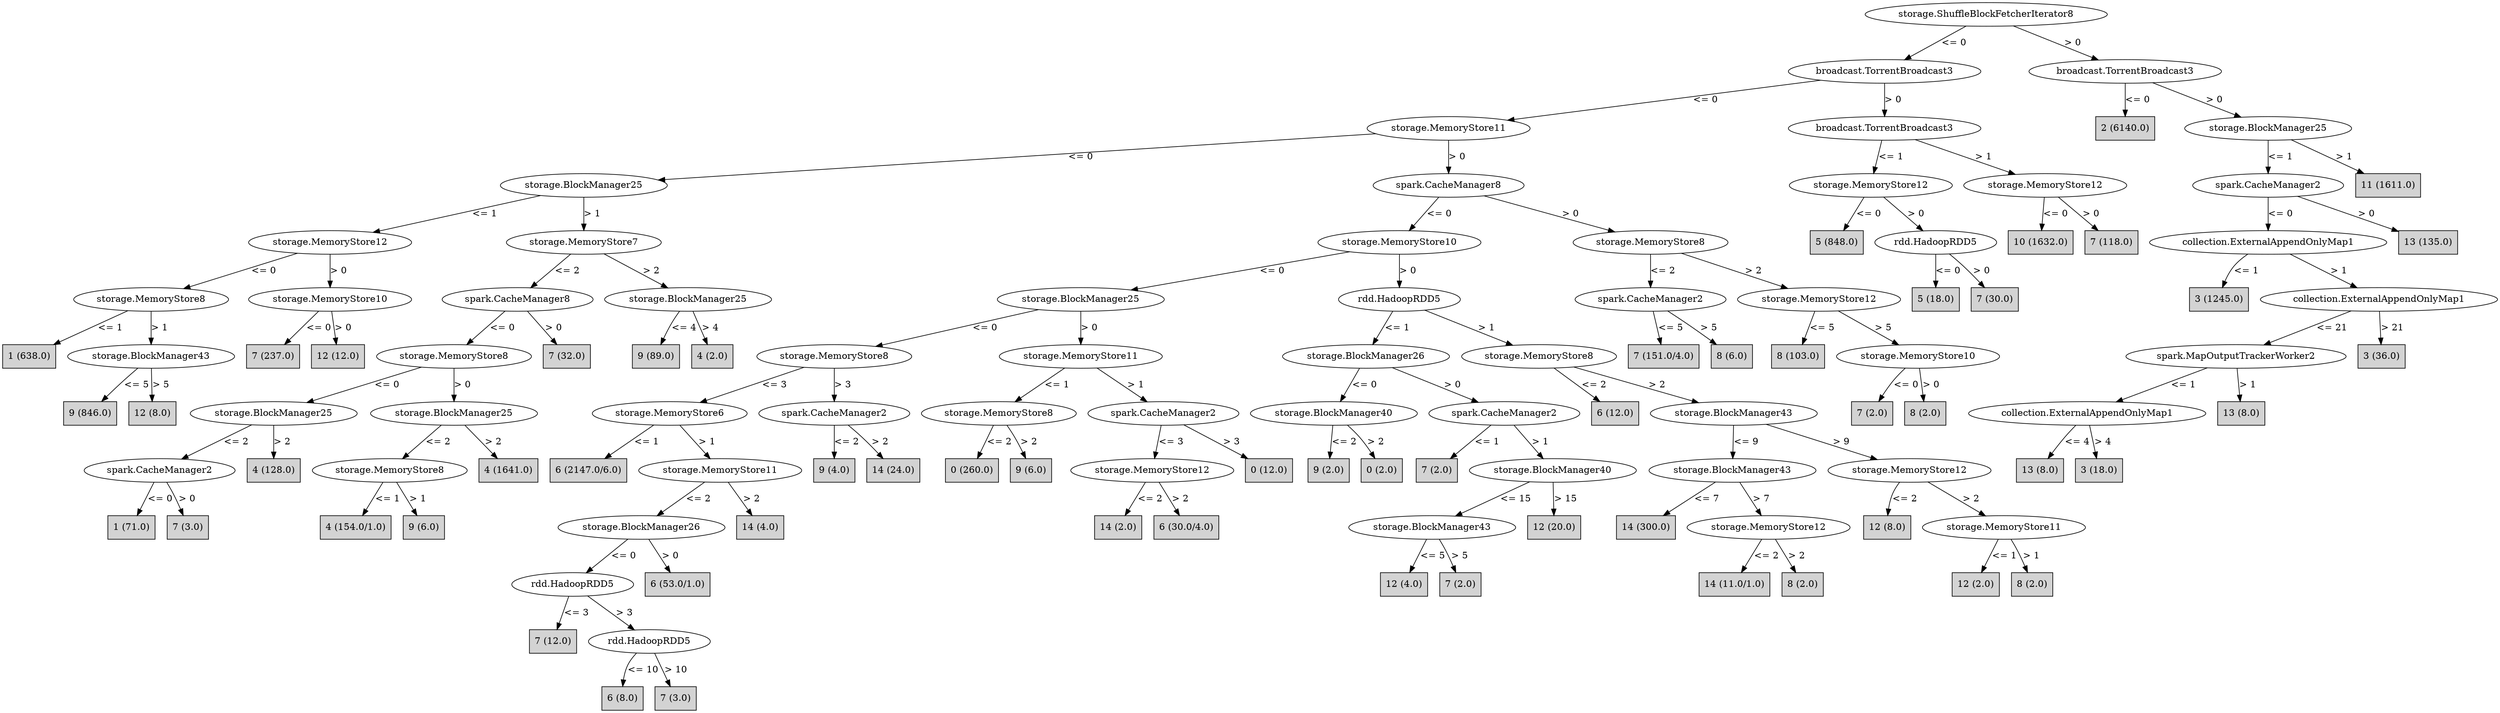 digraph J48Tree {
N0 [label="storage.ShuffleBlockFetcherIterator8" ]
N0->N1 [label="<= 0"]
N1 [label="broadcast.TorrentBroadcast3" ]
N1->N2 [label="<= 0"]
N2 [label="storage.MemoryStore11" ]
N2->N3 [label="<= 0"]
N3 [label="storage.BlockManager25" ]
N3->N4 [label="<= 1"]
N4 [label="storage.MemoryStore12" ]
N4->N5 [label="<= 0"]
N5 [label="storage.MemoryStore8" ]
N5->N6 [label="<= 1"]
N6 [label="1 (638.0)" shape=box style=filled ]
N5->N7 [label="> 1"]
N7 [label="storage.BlockManager43" ]
N7->N8 [label="<= 5"]
N8 [label="9 (846.0)" shape=box style=filled ]
N7->N9 [label="> 5"]
N9 [label="12 (8.0)" shape=box style=filled ]
N4->N10 [label="> 0"]
N10 [label="storage.MemoryStore10" ]
N10->N11 [label="<= 0"]
N11 [label="7 (237.0)" shape=box style=filled ]
N10->N12 [label="> 0"]
N12 [label="12 (12.0)" shape=box style=filled ]
N3->N13 [label="> 1"]
N13 [label="storage.MemoryStore7" ]
N13->N14 [label="<= 2"]
N14 [label="spark.CacheManager8" ]
N14->N15 [label="<= 0"]
N15 [label="storage.MemoryStore8" ]
N15->N16 [label="<= 0"]
N16 [label="storage.BlockManager25" ]
N16->N17 [label="<= 2"]
N17 [label="spark.CacheManager2" ]
N17->N18 [label="<= 0"]
N18 [label="1 (71.0)" shape=box style=filled ]
N17->N19 [label="> 0"]
N19 [label="7 (3.0)" shape=box style=filled ]
N16->N20 [label="> 2"]
N20 [label="4 (128.0)" shape=box style=filled ]
N15->N21 [label="> 0"]
N21 [label="storage.BlockManager25" ]
N21->N22 [label="<= 2"]
N22 [label="storage.MemoryStore8" ]
N22->N23 [label="<= 1"]
N23 [label="4 (154.0/1.0)" shape=box style=filled ]
N22->N24 [label="> 1"]
N24 [label="9 (6.0)" shape=box style=filled ]
N21->N25 [label="> 2"]
N25 [label="4 (1641.0)" shape=box style=filled ]
N14->N26 [label="> 0"]
N26 [label="7 (32.0)" shape=box style=filled ]
N13->N27 [label="> 2"]
N27 [label="storage.BlockManager25" ]
N27->N28 [label="<= 4"]
N28 [label="9 (89.0)" shape=box style=filled ]
N27->N29 [label="> 4"]
N29 [label="4 (2.0)" shape=box style=filled ]
N2->N30 [label="> 0"]
N30 [label="spark.CacheManager8" ]
N30->N31 [label="<= 0"]
N31 [label="storage.MemoryStore10" ]
N31->N32 [label="<= 0"]
N32 [label="storage.BlockManager25" ]
N32->N33 [label="<= 0"]
N33 [label="storage.MemoryStore8" ]
N33->N34 [label="<= 3"]
N34 [label="storage.MemoryStore6" ]
N34->N35 [label="<= 1"]
N35 [label="6 (2147.0/6.0)" shape=box style=filled ]
N34->N36 [label="> 1"]
N36 [label="storage.MemoryStore11" ]
N36->N37 [label="<= 2"]
N37 [label="storage.BlockManager26" ]
N37->N38 [label="<= 0"]
N38 [label="rdd.HadoopRDD5" ]
N38->N39 [label="<= 3"]
N39 [label="7 (12.0)" shape=box style=filled ]
N38->N40 [label="> 3"]
N40 [label="rdd.HadoopRDD5" ]
N40->N41 [label="<= 10"]
N41 [label="6 (8.0)" shape=box style=filled ]
N40->N42 [label="> 10"]
N42 [label="7 (3.0)" shape=box style=filled ]
N37->N43 [label="> 0"]
N43 [label="6 (53.0/1.0)" shape=box style=filled ]
N36->N44 [label="> 2"]
N44 [label="14 (4.0)" shape=box style=filled ]
N33->N45 [label="> 3"]
N45 [label="spark.CacheManager2" ]
N45->N46 [label="<= 2"]
N46 [label="9 (4.0)" shape=box style=filled ]
N45->N47 [label="> 2"]
N47 [label="14 (24.0)" shape=box style=filled ]
N32->N48 [label="> 0"]
N48 [label="storage.MemoryStore11" ]
N48->N49 [label="<= 1"]
N49 [label="storage.MemoryStore8" ]
N49->N50 [label="<= 2"]
N50 [label="0 (260.0)" shape=box style=filled ]
N49->N51 [label="> 2"]
N51 [label="9 (6.0)" shape=box style=filled ]
N48->N52 [label="> 1"]
N52 [label="spark.CacheManager2" ]
N52->N53 [label="<= 3"]
N53 [label="storage.MemoryStore12" ]
N53->N54 [label="<= 2"]
N54 [label="14 (2.0)" shape=box style=filled ]
N53->N55 [label="> 2"]
N55 [label="6 (30.0/4.0)" shape=box style=filled ]
N52->N56 [label="> 3"]
N56 [label="0 (12.0)" shape=box style=filled ]
N31->N57 [label="> 0"]
N57 [label="rdd.HadoopRDD5" ]
N57->N58 [label="<= 1"]
N58 [label="storage.BlockManager26" ]
N58->N59 [label="<= 0"]
N59 [label="storage.BlockManager40" ]
N59->N60 [label="<= 2"]
N60 [label="9 (2.0)" shape=box style=filled ]
N59->N61 [label="> 2"]
N61 [label="0 (2.0)" shape=box style=filled ]
N58->N62 [label="> 0"]
N62 [label="spark.CacheManager2" ]
N62->N63 [label="<= 1"]
N63 [label="7 (2.0)" shape=box style=filled ]
N62->N64 [label="> 1"]
N64 [label="storage.BlockManager40" ]
N64->N65 [label="<= 15"]
N65 [label="storage.BlockManager43" ]
N65->N66 [label="<= 5"]
N66 [label="12 (4.0)" shape=box style=filled ]
N65->N67 [label="> 5"]
N67 [label="7 (2.0)" shape=box style=filled ]
N64->N68 [label="> 15"]
N68 [label="12 (20.0)" shape=box style=filled ]
N57->N69 [label="> 1"]
N69 [label="storage.MemoryStore8" ]
N69->N70 [label="<= 2"]
N70 [label="6 (12.0)" shape=box style=filled ]
N69->N71 [label="> 2"]
N71 [label="storage.BlockManager43" ]
N71->N72 [label="<= 9"]
N72 [label="storage.BlockManager43" ]
N72->N73 [label="<= 7"]
N73 [label="14 (300.0)" shape=box style=filled ]
N72->N74 [label="> 7"]
N74 [label="storage.MemoryStore12" ]
N74->N75 [label="<= 2"]
N75 [label="14 (11.0/1.0)" shape=box style=filled ]
N74->N76 [label="> 2"]
N76 [label="8 (2.0)" shape=box style=filled ]
N71->N77 [label="> 9"]
N77 [label="storage.MemoryStore12" ]
N77->N78 [label="<= 2"]
N78 [label="12 (8.0)" shape=box style=filled ]
N77->N79 [label="> 2"]
N79 [label="storage.MemoryStore11" ]
N79->N80 [label="<= 1"]
N80 [label="12 (2.0)" shape=box style=filled ]
N79->N81 [label="> 1"]
N81 [label="8 (2.0)" shape=box style=filled ]
N30->N82 [label="> 0"]
N82 [label="storage.MemoryStore8" ]
N82->N83 [label="<= 2"]
N83 [label="spark.CacheManager2" ]
N83->N84 [label="<= 5"]
N84 [label="7 (151.0/4.0)" shape=box style=filled ]
N83->N85 [label="> 5"]
N85 [label="8 (6.0)" shape=box style=filled ]
N82->N86 [label="> 2"]
N86 [label="storage.MemoryStore12" ]
N86->N87 [label="<= 5"]
N87 [label="8 (103.0)" shape=box style=filled ]
N86->N88 [label="> 5"]
N88 [label="storage.MemoryStore10" ]
N88->N89 [label="<= 0"]
N89 [label="7 (2.0)" shape=box style=filled ]
N88->N90 [label="> 0"]
N90 [label="8 (2.0)" shape=box style=filled ]
N1->N91 [label="> 0"]
N91 [label="broadcast.TorrentBroadcast3" ]
N91->N92 [label="<= 1"]
N92 [label="storage.MemoryStore12" ]
N92->N93 [label="<= 0"]
N93 [label="5 (848.0)" shape=box style=filled ]
N92->N94 [label="> 0"]
N94 [label="rdd.HadoopRDD5" ]
N94->N95 [label="<= 0"]
N95 [label="5 (18.0)" shape=box style=filled ]
N94->N96 [label="> 0"]
N96 [label="7 (30.0)" shape=box style=filled ]
N91->N97 [label="> 1"]
N97 [label="storage.MemoryStore12" ]
N97->N98 [label="<= 0"]
N98 [label="10 (1632.0)" shape=box style=filled ]
N97->N99 [label="> 0"]
N99 [label="7 (118.0)" shape=box style=filled ]
N0->N100 [label="> 0"]
N100 [label="broadcast.TorrentBroadcast3" ]
N100->N101 [label="<= 0"]
N101 [label="2 (6140.0)" shape=box style=filled ]
N100->N102 [label="> 0"]
N102 [label="storage.BlockManager25" ]
N102->N103 [label="<= 1"]
N103 [label="spark.CacheManager2" ]
N103->N104 [label="<= 0"]
N104 [label="collection.ExternalAppendOnlyMap1" ]
N104->N105 [label="<= 1"]
N105 [label="3 (1245.0)" shape=box style=filled ]
N104->N106 [label="> 1"]
N106 [label="collection.ExternalAppendOnlyMap1" ]
N106->N107 [label="<= 21"]
N107 [label="spark.MapOutputTrackerWorker2" ]
N107->N108 [label="<= 1"]
N108 [label="collection.ExternalAppendOnlyMap1" ]
N108->N109 [label="<= 4"]
N109 [label="13 (8.0)" shape=box style=filled ]
N108->N110 [label="> 4"]
N110 [label="3 (18.0)" shape=box style=filled ]
N107->N111 [label="> 1"]
N111 [label="13 (8.0)" shape=box style=filled ]
N106->N112 [label="> 21"]
N112 [label="3 (36.0)" shape=box style=filled ]
N103->N113 [label="> 0"]
N113 [label="13 (135.0)" shape=box style=filled ]
N102->N114 [label="> 1"]
N114 [label="11 (1611.0)" shape=box style=filled ]
}
